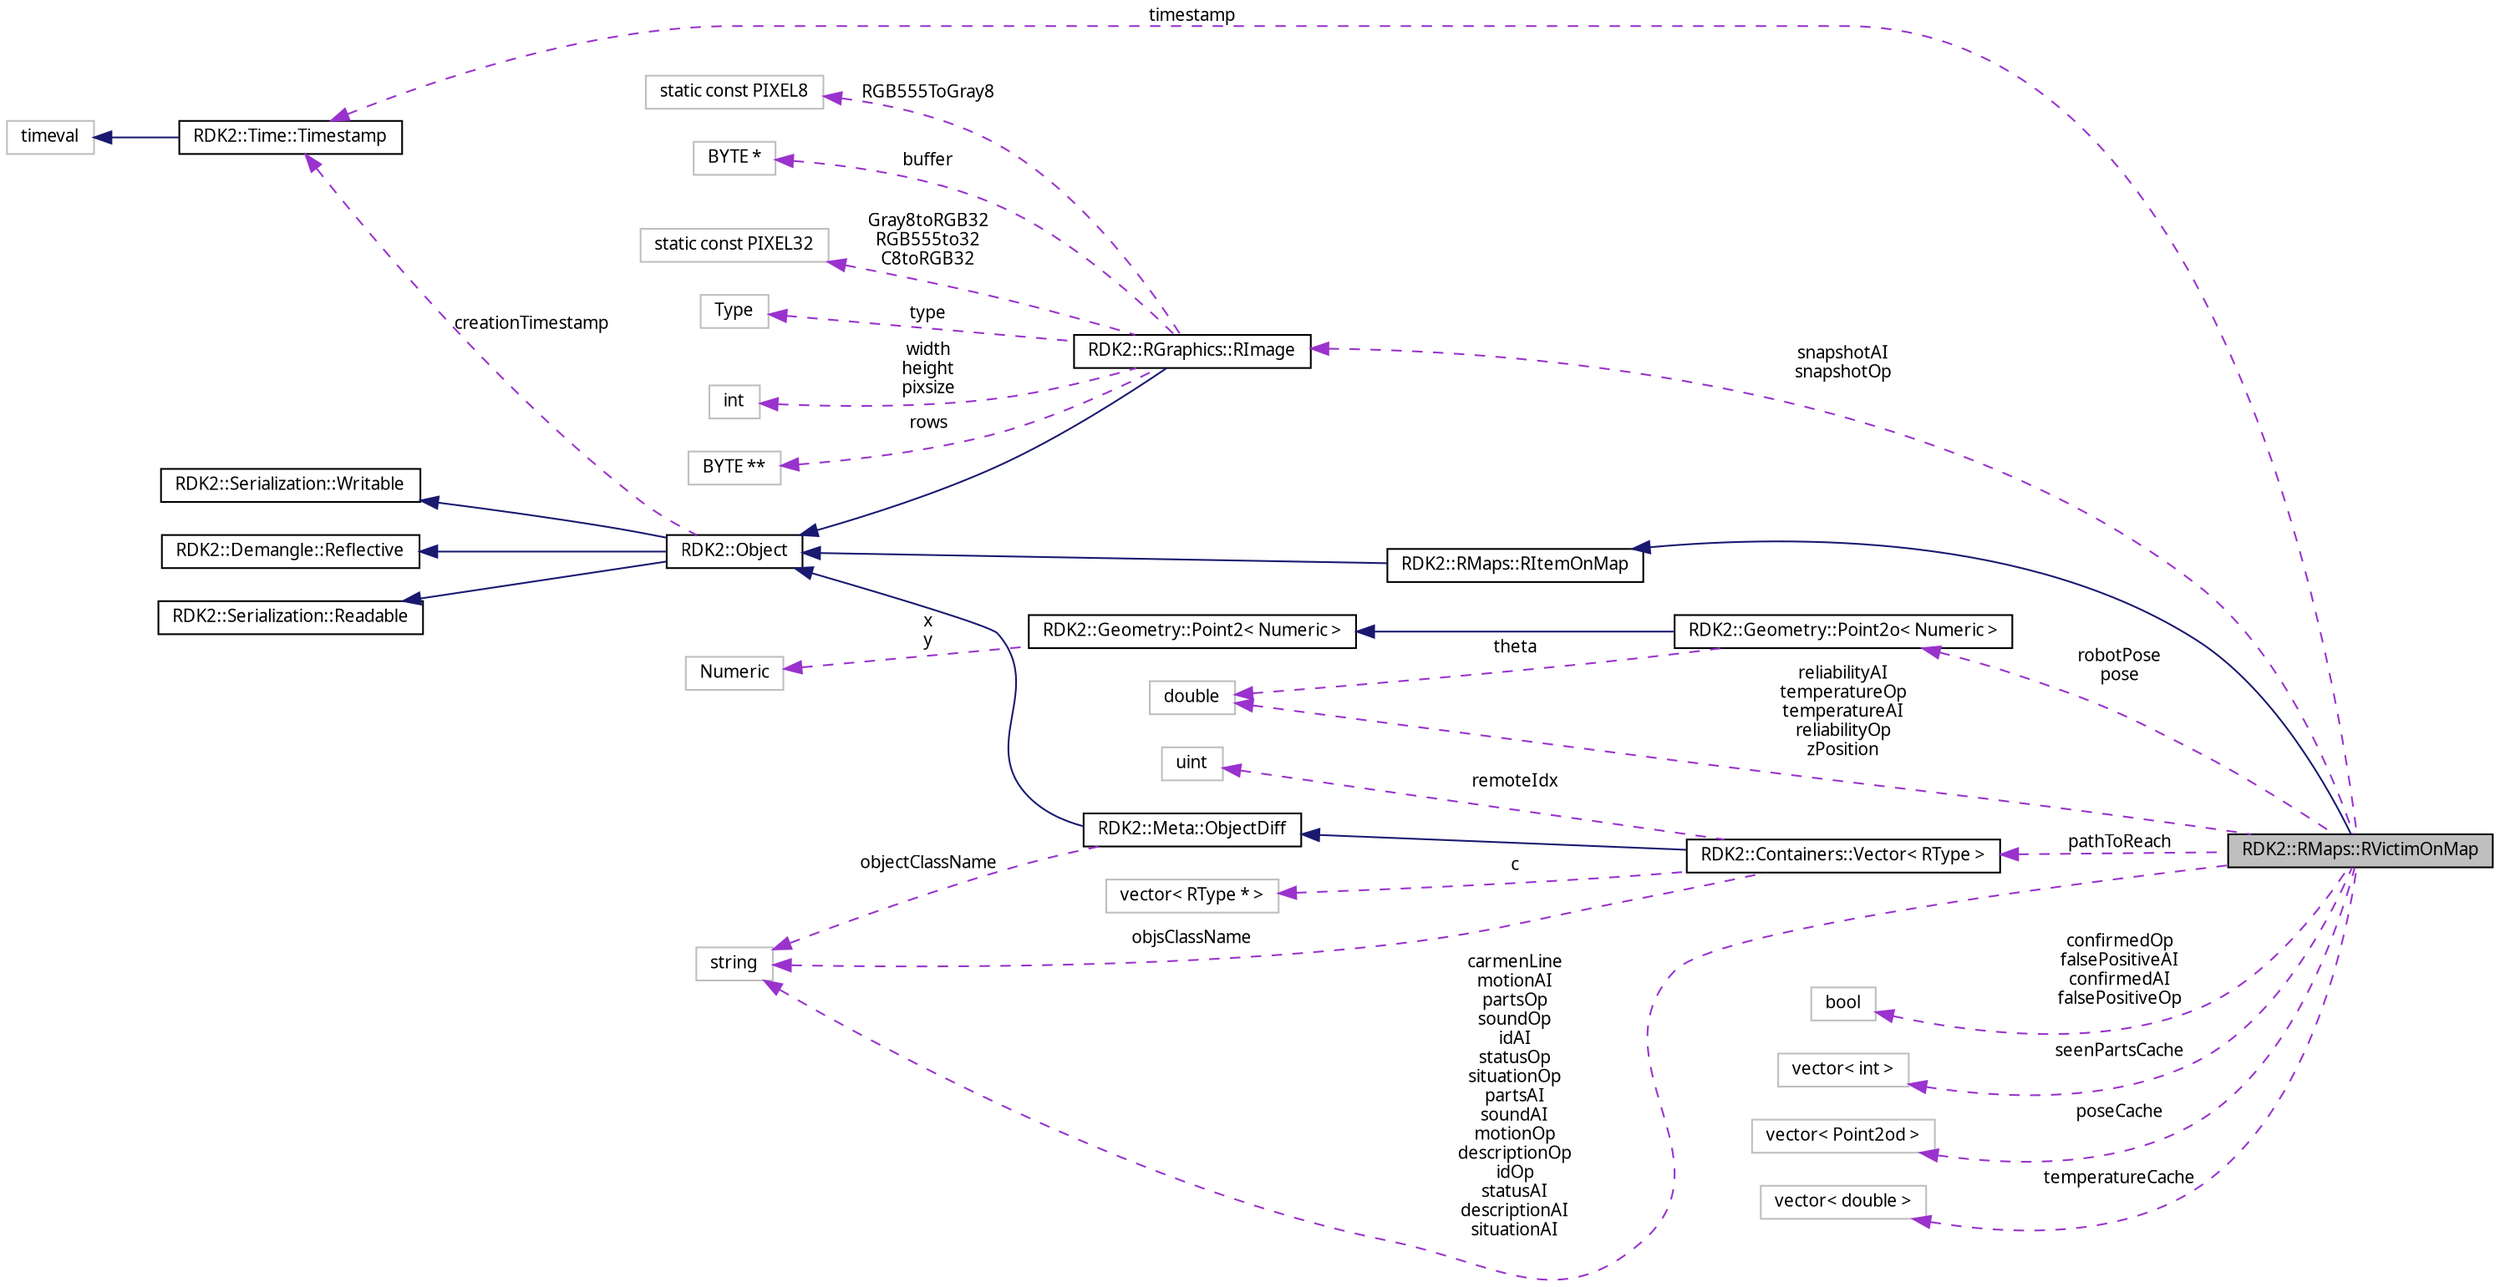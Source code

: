 digraph G
{
  edge [fontname="FreeSans.ttf",fontsize=10,labelfontname="FreeSans.ttf",labelfontsize=10];
  node [fontname="FreeSans.ttf",fontsize=10,shape=record];
  rankdir=LR;
  Node1 [label="RDK2::RMaps::RVictimOnMap",height=0.2,width=0.4,color="black", fillcolor="grey75", style="filled" fontcolor="black"];
  Node2 -> Node1 [dir=back,color="midnightblue",fontsize=10,style="solid",fontname="FreeSans.ttf"];
  Node2 [label="RDK2::RMaps::RItemOnMap",height=0.2,width=0.4,color="black", fillcolor="white", style="filled",URL="$class_r_d_k2_1_1_r_maps_1_1_r_item_on_map.html"];
  Node3 -> Node2 [dir=back,color="midnightblue",fontsize=10,style="solid",fontname="FreeSans.ttf"];
  Node3 [label="RDK2::Object",height=0.2,width=0.4,color="black", fillcolor="white", style="filled",URL="$class_r_d_k2_1_1_object.html"];
  Node4 -> Node3 [dir=back,color="midnightblue",fontsize=10,style="solid",fontname="FreeSans.ttf"];
  Node4 [label="RDK2::Serialization::Readable",height=0.2,width=0.4,color="black", fillcolor="white", style="filled",URL="$class_r_d_k2_1_1_serialization_1_1_readable.html",tooltip="A Readable object is one that implements a deserialization procedure."];
  Node5 -> Node3 [dir=back,color="midnightblue",fontsize=10,style="solid",fontname="FreeSans.ttf"];
  Node5 [label="RDK2::Serialization::Writable",height=0.2,width=0.4,color="black", fillcolor="white", style="filled",URL="$class_r_d_k2_1_1_serialization_1_1_writable.html"];
  Node6 -> Node3 [dir=back,color="midnightblue",fontsize=10,style="solid",fontname="FreeSans.ttf"];
  Node6 [label="RDK2::Demangle::Reflective",height=0.2,width=0.4,color="black", fillcolor="white", style="filled",URL="$struct_r_d_k2_1_1_demangle_1_1_reflective.html"];
  Node7 -> Node3 [dir=back,color="darkorchid3",fontsize=10,style="dashed",label="creationTimestamp",fontname="FreeSans.ttf"];
  Node7 [label="RDK2::Time::Timestamp",height=0.2,width=0.4,color="black", fillcolor="white", style="filled",URL="$struct_r_d_k2_1_1_time_1_1_timestamp.html"];
  Node8 -> Node7 [dir=back,color="midnightblue",fontsize=10,style="solid",fontname="FreeSans.ttf"];
  Node8 [label="timeval",height=0.2,width=0.4,color="grey75", fillcolor="white", style="filled"];
  Node9 -> Node1 [dir=back,color="darkorchid3",fontsize=10,style="dashed",label="carmenLine\nmotionAI\npartsOp\nsoundOp\nidAI\nstatusOp\nsituationOp\npartsAI\nsoundAI\nmotionOp\ndescriptionOp\nidOp\nstatusAI\ndescriptionAI\nsituationAI",fontname="FreeSans.ttf"];
  Node9 [label="string",height=0.2,width=0.4,color="grey75", fillcolor="white", style="filled"];
  Node10 -> Node1 [dir=back,color="darkorchid3",fontsize=10,style="dashed",label="reliabilityAI\ntemperatureOp\ntemperatureAI\nreliabilityOp\nzPosition",fontname="FreeSans.ttf"];
  Node10 [label="double",height=0.2,width=0.4,color="grey75", fillcolor="white", style="filled"];
  Node11 -> Node1 [dir=back,color="darkorchid3",fontsize=10,style="dashed",label="snapshotAI\nsnapshotOp",fontname="FreeSans.ttf"];
  Node11 [label="RDK2::RGraphics::RImage",height=0.2,width=0.4,color="black", fillcolor="white", style="filled",URL="$class_r_d_k2_1_1_r_graphics_1_1_r_image.html",tooltip="Incapsula un&#39;immagine bidimensionale."];
  Node3 -> Node11 [dir=back,color="midnightblue",fontsize=10,style="solid",fontname="FreeSans.ttf"];
  Node12 -> Node11 [dir=back,color="darkorchid3",fontsize=10,style="dashed",label="buffer",fontname="FreeSans.ttf"];
  Node12 [label="BYTE *",height=0.2,width=0.4,color="grey75", fillcolor="white", style="filled"];
  Node13 -> Node11 [dir=back,color="darkorchid3",fontsize=10,style="dashed",label="Gray8toRGB32\nRGB555to32\nC8toRGB32",fontname="FreeSans.ttf"];
  Node13 [label="static const PIXEL32",height=0.2,width=0.4,color="grey75", fillcolor="white", style="filled"];
  Node14 -> Node11 [dir=back,color="darkorchid3",fontsize=10,style="dashed",label="type",fontname="FreeSans.ttf"];
  Node14 [label="Type",height=0.2,width=0.4,color="grey75", fillcolor="white", style="filled"];
  Node15 -> Node11 [dir=back,color="darkorchid3",fontsize=10,style="dashed",label="width\nheight\npixsize",fontname="FreeSans.ttf"];
  Node15 [label="int",height=0.2,width=0.4,color="grey75", fillcolor="white", style="filled"];
  Node16 -> Node11 [dir=back,color="darkorchid3",fontsize=10,style="dashed",label="rows",fontname="FreeSans.ttf"];
  Node16 [label="BYTE **",height=0.2,width=0.4,color="grey75", fillcolor="white", style="filled"];
  Node17 -> Node11 [dir=back,color="darkorchid3",fontsize=10,style="dashed",label="RGB555ToGray8",fontname="FreeSans.ttf"];
  Node17 [label="static const PIXEL8",height=0.2,width=0.4,color="grey75", fillcolor="white", style="filled"];
  Node18 -> Node1 [dir=back,color="darkorchid3",fontsize=10,style="dashed",label="robotPose\npose",fontname="FreeSans.ttf"];
  Node18 [label="RDK2::Geometry::Point2o\< Numeric \>",height=0.2,width=0.4,color="black", fillcolor="white", style="filled",URL="$class_r_d_k2_1_1_geometry_1_1_point2o.html",tooltip="Beware that the operators + - * uses also the &quot;theta&quot; component."];
  Node19 -> Node18 [dir=back,color="midnightblue",fontsize=10,style="solid",fontname="FreeSans.ttf"];
  Node19 [label="RDK2::Geometry::Point2\< Numeric \>",height=0.2,width=0.4,color="black", fillcolor="white", style="filled",URL="$struct_r_d_k2_1_1_geometry_1_1_point2.html",tooltip="A generic vector with two components."];
  Node20 -> Node19 [dir=back,color="darkorchid3",fontsize=10,style="dashed",label="x\ny",fontname="FreeSans.ttf"];
  Node20 [label="Numeric",height=0.2,width=0.4,color="grey75", fillcolor="white", style="filled"];
  Node10 -> Node18 [dir=back,color="darkorchid3",fontsize=10,style="dashed",label="theta",fontname="FreeSans.ttf"];
  Node21 -> Node1 [dir=back,color="darkorchid3",fontsize=10,style="dashed",label="pathToReach",fontname="FreeSans.ttf"];
  Node21 [label="RDK2::Containers::Vector\< RType \>",height=0.2,width=0.4,color="black", fillcolor="white", style="filled",URL="$class_r_d_k2_1_1_containers_1_1_vector.html",tooltip="Il vero container e&#39; un membro: e&#39; piu&#39; facile fare tutto in modo corretto..."];
  Node22 -> Node21 [dir=back,color="midnightblue",fontsize=10,style="solid",fontname="FreeSans.ttf"];
  Node22 [label="RDK2::Meta::ObjectDiff",height=0.2,width=0.4,color="black", fillcolor="white", style="filled",URL="$struct_r_d_k2_1_1_meta_1_1_object_diff.html"];
  Node3 -> Node22 [dir=back,color="midnightblue",fontsize=10,style="solid",fontname="FreeSans.ttf"];
  Node9 -> Node22 [dir=back,color="darkorchid3",fontsize=10,style="dashed",label="objectClassName",fontname="FreeSans.ttf"];
  Node9 -> Node21 [dir=back,color="darkorchid3",fontsize=10,style="dashed",label="objsClassName",fontname="FreeSans.ttf"];
  Node23 -> Node21 [dir=back,color="darkorchid3",fontsize=10,style="dashed",label="c",fontname="FreeSans.ttf"];
  Node23 [label="vector\< RType * \>",height=0.2,width=0.4,color="grey75", fillcolor="white", style="filled"];
  Node24 -> Node21 [dir=back,color="darkorchid3",fontsize=10,style="dashed",label="remoteIdx",fontname="FreeSans.ttf"];
  Node24 [label="uint",height=0.2,width=0.4,color="grey75", fillcolor="white", style="filled"];
  Node25 -> Node1 [dir=back,color="darkorchid3",fontsize=10,style="dashed",label="confirmedOp\nfalsePositiveAI\nconfirmedAI\nfalsePositiveOp",fontname="FreeSans.ttf"];
  Node25 [label="bool",height=0.2,width=0.4,color="grey75", fillcolor="white", style="filled"];
  Node26 -> Node1 [dir=back,color="darkorchid3",fontsize=10,style="dashed",label="seenPartsCache",fontname="FreeSans.ttf"];
  Node26 [label="vector\< int \>",height=0.2,width=0.4,color="grey75", fillcolor="white", style="filled"];
  Node27 -> Node1 [dir=back,color="darkorchid3",fontsize=10,style="dashed",label="poseCache",fontname="FreeSans.ttf"];
  Node27 [label="vector\< Point2od \>",height=0.2,width=0.4,color="grey75", fillcolor="white", style="filled"];
  Node7 -> Node1 [dir=back,color="darkorchid3",fontsize=10,style="dashed",label="timestamp",fontname="FreeSans.ttf"];
  Node28 -> Node1 [dir=back,color="darkorchid3",fontsize=10,style="dashed",label="temperatureCache",fontname="FreeSans.ttf"];
  Node28 [label="vector\< double \>",height=0.2,width=0.4,color="grey75", fillcolor="white", style="filled"];
}
